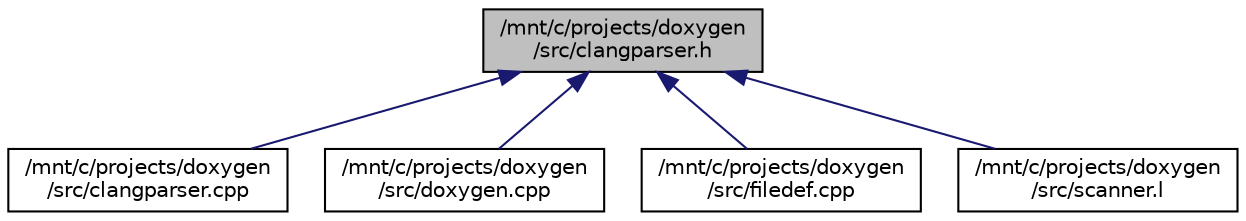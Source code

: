 digraph "/mnt/c/projects/doxygen/src/clangparser.h"
{
 // LATEX_PDF_SIZE
  edge [fontname="Helvetica",fontsize="10",labelfontname="Helvetica",labelfontsize="10"];
  node [fontname="Helvetica",fontsize="10",shape=record];
  Node1 [label="/mnt/c/projects/doxygen\l/src/clangparser.h",height=0.2,width=0.4,color="black", fillcolor="grey75", style="filled", fontcolor="black",tooltip=" "];
  Node1 -> Node2 [dir="back",color="midnightblue",fontsize="10",style="solid"];
  Node2 [label="/mnt/c/projects/doxygen\l/src/clangparser.cpp",height=0.2,width=0.4,color="black", fillcolor="white", style="filled",URL="$clangparser_8cpp.html",tooltip=" "];
  Node1 -> Node3 [dir="back",color="midnightblue",fontsize="10",style="solid"];
  Node3 [label="/mnt/c/projects/doxygen\l/src/doxygen.cpp",height=0.2,width=0.4,color="black", fillcolor="white", style="filled",URL="$doxygen_8cpp.html",tooltip=" "];
  Node1 -> Node4 [dir="back",color="midnightblue",fontsize="10",style="solid"];
  Node4 [label="/mnt/c/projects/doxygen\l/src/filedef.cpp",height=0.2,width=0.4,color="black", fillcolor="white", style="filled",URL="$filedef_8cpp.html",tooltip=" "];
  Node1 -> Node5 [dir="back",color="midnightblue",fontsize="10",style="solid"];
  Node5 [label="/mnt/c/projects/doxygen\l/src/scanner.l",height=0.2,width=0.4,color="black", fillcolor="white", style="filled",URL="$scanner_8l.html",tooltip=" "];
}
